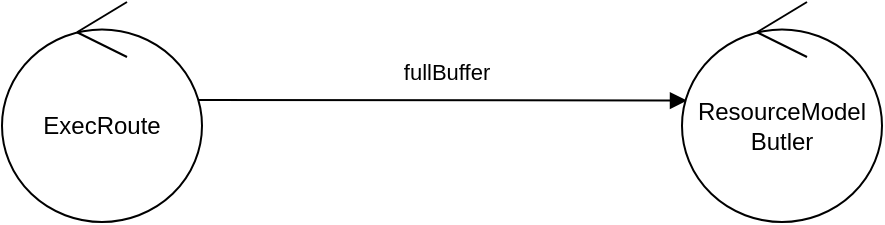 <mxfile version="11.3.0" type="device" pages="1"><diagram id="JYTyOHGOhtkRoVSDCIXd" name="Page-1"><mxGraphModel dx="838" dy="488" grid="1" gridSize="10" guides="1" tooltips="1" connect="1" arrows="1" fold="1" page="1" pageScale="1" pageWidth="827" pageHeight="1169" math="0" shadow="0"><root><mxCell id="0"/><mxCell id="1" parent="0"/><mxCell id="s0b9L_krxAx5MLCL9W3s-2" value="ExecRoute" style="ellipse;shape=umlControl;whiteSpace=wrap;html=1;" parent="1" vertex="1"><mxGeometry x="220" y="340" width="100" height="110" as="geometry"/></mxCell><mxCell id="s0b9L_krxAx5MLCL9W3s-4" value="fullBuffer" style="html=1;verticalAlign=bottom;endArrow=block;entryX=0.025;entryY=0.448;entryDx=0;entryDy=0;entryPerimeter=0;" parent="1" target="s0b9L_krxAx5MLCL9W3s-16" edge="1"><mxGeometry x="0.015" y="5" width="80" relative="1" as="geometry"><mxPoint x="318" y="389" as="sourcePoint"/><mxPoint x="430.8" y="399.84" as="targetPoint"/><mxPoint as="offset"/><Array as="points"/></mxGeometry></mxCell><mxCell id="s0b9L_krxAx5MLCL9W3s-16" value="ResourceModel&lt;br&gt;Butler" style="ellipse;shape=umlControl;whiteSpace=wrap;html=1;" parent="1" vertex="1"><mxGeometry x="560" y="340" width="100" height="110" as="geometry"/></mxCell></root></mxGraphModel></diagram></mxfile>
